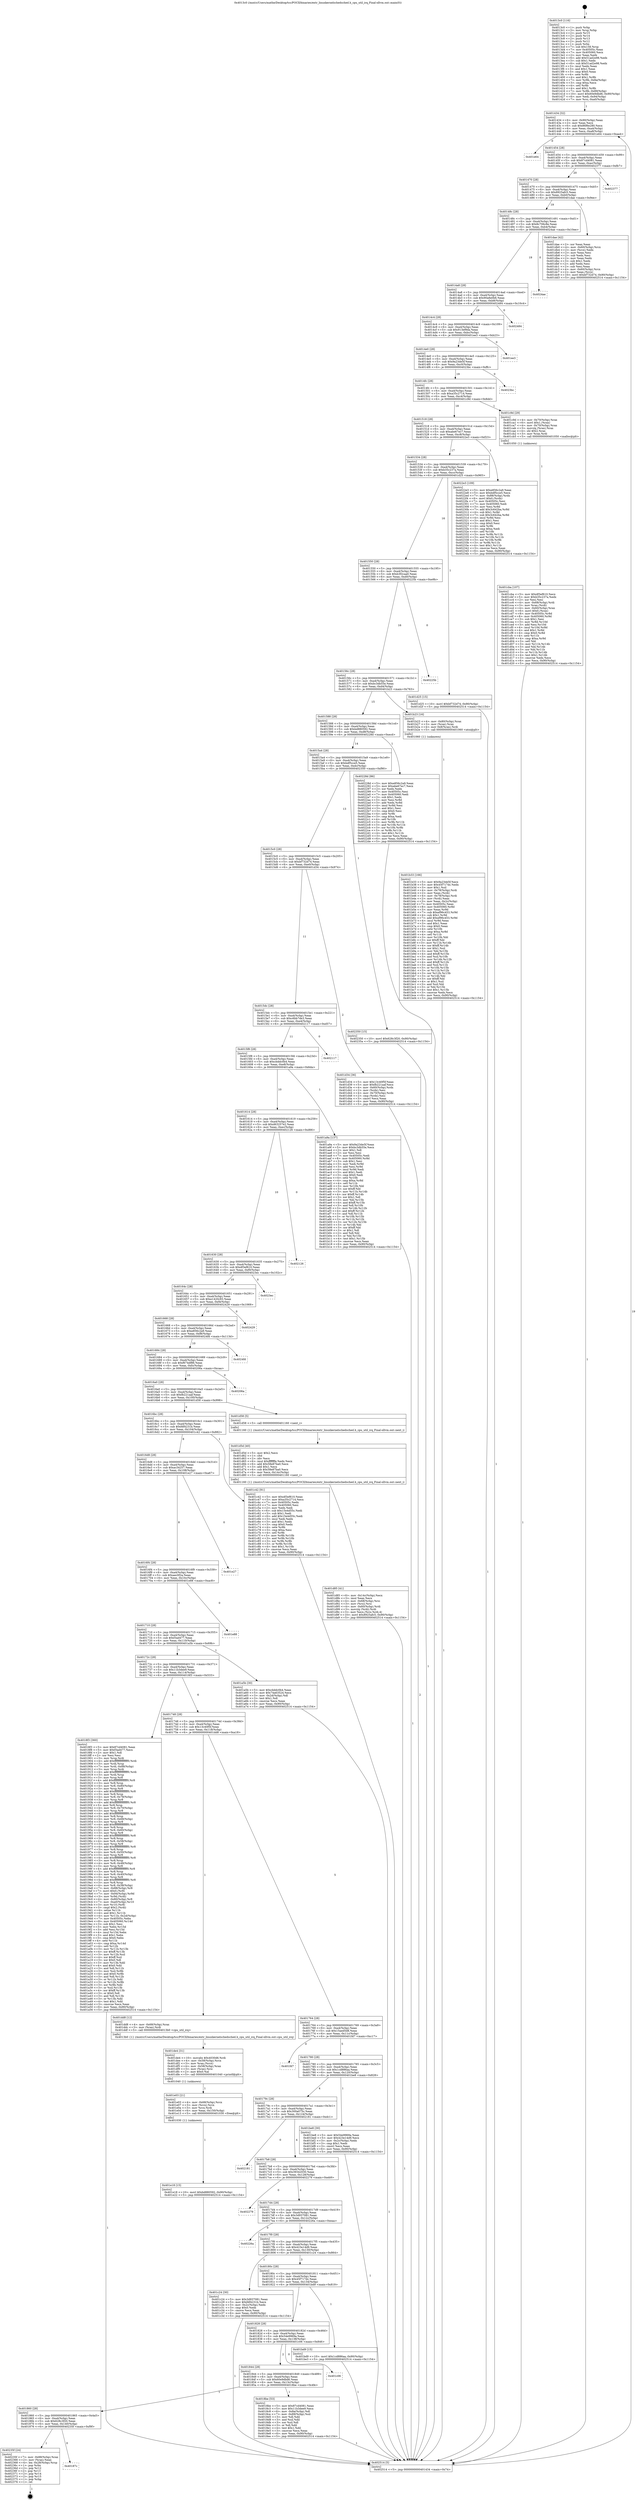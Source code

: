 digraph "0x4013c0" {
  label = "0x4013c0 (/mnt/c/Users/mathe/Desktop/tcc/POCII/binaries/extr_linuxkernelschedsched.h_cpu_util_irq_Final-ollvm.out::main(0))"
  labelloc = "t"
  node[shape=record]

  Entry [label="",width=0.3,height=0.3,shape=circle,fillcolor=black,style=filled]
  "0x401434" [label="{
     0x401434 [32]\l
     | [instrs]\l
     &nbsp;&nbsp;0x401434 \<+6\>: mov -0x90(%rbp),%eax\l
     &nbsp;&nbsp;0x40143a \<+2\>: mov %eax,%ecx\l
     &nbsp;&nbsp;0x40143c \<+6\>: sub $0x86f6e280,%ecx\l
     &nbsp;&nbsp;0x401442 \<+6\>: mov %eax,-0xa4(%rbp)\l
     &nbsp;&nbsp;0x401448 \<+6\>: mov %ecx,-0xa8(%rbp)\l
     &nbsp;&nbsp;0x40144e \<+6\>: je 0000000000401e64 \<main+0xaa4\>\l
  }"]
  "0x401e64" [label="{
     0x401e64\l
  }", style=dashed]
  "0x401454" [label="{
     0x401454 [28]\l
     | [instrs]\l
     &nbsp;&nbsp;0x401454 \<+5\>: jmp 0000000000401459 \<main+0x99\>\l
     &nbsp;&nbsp;0x401459 \<+6\>: mov -0xa4(%rbp),%eax\l
     &nbsp;&nbsp;0x40145f \<+5\>: sub $0x87cd4081,%eax\l
     &nbsp;&nbsp;0x401464 \<+6\>: mov %eax,-0xac(%rbp)\l
     &nbsp;&nbsp;0x40146a \<+6\>: je 0000000000402377 \<main+0xfb7\>\l
  }"]
  Exit [label="",width=0.3,height=0.3,shape=circle,fillcolor=black,style=filled,peripheries=2]
  "0x402377" [label="{
     0x402377\l
  }", style=dashed]
  "0x401470" [label="{
     0x401470 [28]\l
     | [instrs]\l
     &nbsp;&nbsp;0x401470 \<+5\>: jmp 0000000000401475 \<main+0xb5\>\l
     &nbsp;&nbsp;0x401475 \<+6\>: mov -0xa4(%rbp),%eax\l
     &nbsp;&nbsp;0x40147b \<+5\>: sub $0x8925afc5,%eax\l
     &nbsp;&nbsp;0x401480 \<+6\>: mov %eax,-0xb0(%rbp)\l
     &nbsp;&nbsp;0x401486 \<+6\>: je 0000000000401dae \<main+0x9ee\>\l
  }"]
  "0x40187c" [label="{
     0x40187c\l
  }", style=dashed]
  "0x401dae" [label="{
     0x401dae [42]\l
     | [instrs]\l
     &nbsp;&nbsp;0x401dae \<+2\>: xor %eax,%eax\l
     &nbsp;&nbsp;0x401db0 \<+4\>: mov -0x60(%rbp),%rcx\l
     &nbsp;&nbsp;0x401db4 \<+2\>: mov (%rcx),%edx\l
     &nbsp;&nbsp;0x401db6 \<+2\>: mov %eax,%esi\l
     &nbsp;&nbsp;0x401db8 \<+2\>: sub %edx,%esi\l
     &nbsp;&nbsp;0x401dba \<+2\>: mov %eax,%edx\l
     &nbsp;&nbsp;0x401dbc \<+3\>: sub $0x1,%edx\l
     &nbsp;&nbsp;0x401dbf \<+2\>: add %edx,%esi\l
     &nbsp;&nbsp;0x401dc1 \<+2\>: sub %esi,%eax\l
     &nbsp;&nbsp;0x401dc3 \<+4\>: mov -0x60(%rbp),%rcx\l
     &nbsp;&nbsp;0x401dc7 \<+2\>: mov %eax,(%rcx)\l
     &nbsp;&nbsp;0x401dc9 \<+10\>: movl $0xbf732d74,-0x90(%rbp)\l
     &nbsp;&nbsp;0x401dd3 \<+5\>: jmp 0000000000402514 \<main+0x1154\>\l
  }"]
  "0x40148c" [label="{
     0x40148c [28]\l
     | [instrs]\l
     &nbsp;&nbsp;0x40148c \<+5\>: jmp 0000000000401491 \<main+0xd1\>\l
     &nbsp;&nbsp;0x401491 \<+6\>: mov -0xa4(%rbp),%eax\l
     &nbsp;&nbsp;0x401497 \<+5\>: sub $0x8c706c8e,%eax\l
     &nbsp;&nbsp;0x40149c \<+6\>: mov %eax,-0xb4(%rbp)\l
     &nbsp;&nbsp;0x4014a2 \<+6\>: je 00000000004024ae \<main+0x10ee\>\l
  }"]
  "0x40235f" [label="{
     0x40235f [24]\l
     | [instrs]\l
     &nbsp;&nbsp;0x40235f \<+7\>: mov -0x88(%rbp),%rax\l
     &nbsp;&nbsp;0x402366 \<+2\>: mov (%rax),%eax\l
     &nbsp;&nbsp;0x402368 \<+4\>: lea -0x28(%rbp),%rsp\l
     &nbsp;&nbsp;0x40236c \<+1\>: pop %rbx\l
     &nbsp;&nbsp;0x40236d \<+2\>: pop %r12\l
     &nbsp;&nbsp;0x40236f \<+2\>: pop %r13\l
     &nbsp;&nbsp;0x402371 \<+2\>: pop %r14\l
     &nbsp;&nbsp;0x402373 \<+2\>: pop %r15\l
     &nbsp;&nbsp;0x402375 \<+1\>: pop %rbp\l
     &nbsp;&nbsp;0x402376 \<+1\>: ret\l
  }"]
  "0x4024ae" [label="{
     0x4024ae\l
  }", style=dashed]
  "0x4014a8" [label="{
     0x4014a8 [28]\l
     | [instrs]\l
     &nbsp;&nbsp;0x4014a8 \<+5\>: jmp 00000000004014ad \<main+0xed\>\l
     &nbsp;&nbsp;0x4014ad \<+6\>: mov -0xa4(%rbp),%eax\l
     &nbsp;&nbsp;0x4014b3 \<+5\>: sub $0x90a8e0b6,%eax\l
     &nbsp;&nbsp;0x4014b8 \<+6\>: mov %eax,-0xb8(%rbp)\l
     &nbsp;&nbsp;0x4014be \<+6\>: je 0000000000402484 \<main+0x10c4\>\l
  }"]
  "0x401e18" [label="{
     0x401e18 [15]\l
     | [instrs]\l
     &nbsp;&nbsp;0x401e18 \<+10\>: movl $0xbd880592,-0x90(%rbp)\l
     &nbsp;&nbsp;0x401e22 \<+5\>: jmp 0000000000402514 \<main+0x1154\>\l
  }"]
  "0x402484" [label="{
     0x402484\l
  }", style=dashed]
  "0x4014c4" [label="{
     0x4014c4 [28]\l
     | [instrs]\l
     &nbsp;&nbsp;0x4014c4 \<+5\>: jmp 00000000004014c9 \<main+0x109\>\l
     &nbsp;&nbsp;0x4014c9 \<+6\>: mov -0xa4(%rbp),%eax\l
     &nbsp;&nbsp;0x4014cf \<+5\>: sub $0x913ef9da,%eax\l
     &nbsp;&nbsp;0x4014d4 \<+6\>: mov %eax,-0xbc(%rbp)\l
     &nbsp;&nbsp;0x4014da \<+6\>: je 0000000000401ee3 \<main+0xb23\>\l
  }"]
  "0x401e03" [label="{
     0x401e03 [21]\l
     | [instrs]\l
     &nbsp;&nbsp;0x401e03 \<+4\>: mov -0x68(%rbp),%rcx\l
     &nbsp;&nbsp;0x401e07 \<+3\>: mov (%rcx),%rcx\l
     &nbsp;&nbsp;0x401e0a \<+3\>: mov %rcx,%rdi\l
     &nbsp;&nbsp;0x401e0d \<+6\>: mov %eax,-0x150(%rbp)\l
     &nbsp;&nbsp;0x401e13 \<+5\>: call 0000000000401030 \<free@plt\>\l
     | [calls]\l
     &nbsp;&nbsp;0x401030 \{1\} (unknown)\l
  }"]
  "0x401ee3" [label="{
     0x401ee3\l
  }", style=dashed]
  "0x4014e0" [label="{
     0x4014e0 [28]\l
     | [instrs]\l
     &nbsp;&nbsp;0x4014e0 \<+5\>: jmp 00000000004014e5 \<main+0x125\>\l
     &nbsp;&nbsp;0x4014e5 \<+6\>: mov -0xa4(%rbp),%eax\l
     &nbsp;&nbsp;0x4014eb \<+5\>: sub $0x9a23de5f,%eax\l
     &nbsp;&nbsp;0x4014f0 \<+6\>: mov %eax,-0xc0(%rbp)\l
     &nbsp;&nbsp;0x4014f6 \<+6\>: je 00000000004023bc \<main+0xffc\>\l
  }"]
  "0x401de4" [label="{
     0x401de4 [31]\l
     | [instrs]\l
     &nbsp;&nbsp;0x401de4 \<+10\>: movabs $0x4030d6,%rdi\l
     &nbsp;&nbsp;0x401dee \<+4\>: mov -0x58(%rbp),%rcx\l
     &nbsp;&nbsp;0x401df2 \<+3\>: mov %rax,(%rcx)\l
     &nbsp;&nbsp;0x401df5 \<+4\>: mov -0x58(%rbp),%rax\l
     &nbsp;&nbsp;0x401df9 \<+3\>: mov (%rax),%rsi\l
     &nbsp;&nbsp;0x401dfc \<+2\>: mov $0x0,%al\l
     &nbsp;&nbsp;0x401dfe \<+5\>: call 0000000000401040 \<printf@plt\>\l
     | [calls]\l
     &nbsp;&nbsp;0x401040 \{1\} (unknown)\l
  }"]
  "0x4023bc" [label="{
     0x4023bc\l
  }", style=dashed]
  "0x4014fc" [label="{
     0x4014fc [28]\l
     | [instrs]\l
     &nbsp;&nbsp;0x4014fc \<+5\>: jmp 0000000000401501 \<main+0x141\>\l
     &nbsp;&nbsp;0x401501 \<+6\>: mov -0xa4(%rbp),%eax\l
     &nbsp;&nbsp;0x401507 \<+5\>: sub $0xa35c2714,%eax\l
     &nbsp;&nbsp;0x40150c \<+6\>: mov %eax,-0xc4(%rbp)\l
     &nbsp;&nbsp;0x401512 \<+6\>: je 0000000000401c9d \<main+0x8dd\>\l
  }"]
  "0x401d85" [label="{
     0x401d85 [41]\l
     | [instrs]\l
     &nbsp;&nbsp;0x401d85 \<+6\>: mov -0x14c(%rbp),%ecx\l
     &nbsp;&nbsp;0x401d8b \<+3\>: imul %eax,%ecx\l
     &nbsp;&nbsp;0x401d8e \<+4\>: mov -0x68(%rbp),%rsi\l
     &nbsp;&nbsp;0x401d92 \<+3\>: mov (%rsi),%rsi\l
     &nbsp;&nbsp;0x401d95 \<+4\>: mov -0x60(%rbp),%rdi\l
     &nbsp;&nbsp;0x401d99 \<+3\>: movslq (%rdi),%rdi\l
     &nbsp;&nbsp;0x401d9c \<+3\>: mov %ecx,(%rsi,%rdi,4)\l
     &nbsp;&nbsp;0x401d9f \<+10\>: movl $0x8925afc5,-0x90(%rbp)\l
     &nbsp;&nbsp;0x401da9 \<+5\>: jmp 0000000000402514 \<main+0x1154\>\l
  }"]
  "0x401c9d" [label="{
     0x401c9d [29]\l
     | [instrs]\l
     &nbsp;&nbsp;0x401c9d \<+4\>: mov -0x70(%rbp),%rax\l
     &nbsp;&nbsp;0x401ca1 \<+6\>: movl $0x1,(%rax)\l
     &nbsp;&nbsp;0x401ca7 \<+4\>: mov -0x70(%rbp),%rax\l
     &nbsp;&nbsp;0x401cab \<+3\>: movslq (%rax),%rax\l
     &nbsp;&nbsp;0x401cae \<+4\>: shl $0x2,%rax\l
     &nbsp;&nbsp;0x401cb2 \<+3\>: mov %rax,%rdi\l
     &nbsp;&nbsp;0x401cb5 \<+5\>: call 0000000000401050 \<malloc@plt\>\l
     | [calls]\l
     &nbsp;&nbsp;0x401050 \{1\} (unknown)\l
  }"]
  "0x401518" [label="{
     0x401518 [28]\l
     | [instrs]\l
     &nbsp;&nbsp;0x401518 \<+5\>: jmp 000000000040151d \<main+0x15d\>\l
     &nbsp;&nbsp;0x40151d \<+6\>: mov -0xa4(%rbp),%eax\l
     &nbsp;&nbsp;0x401523 \<+5\>: sub $0xabe67ec7,%eax\l
     &nbsp;&nbsp;0x401528 \<+6\>: mov %eax,-0xc8(%rbp)\l
     &nbsp;&nbsp;0x40152e \<+6\>: je 00000000004022e3 \<main+0xf23\>\l
  }"]
  "0x401d5d" [label="{
     0x401d5d [40]\l
     | [instrs]\l
     &nbsp;&nbsp;0x401d5d \<+5\>: mov $0x2,%ecx\l
     &nbsp;&nbsp;0x401d62 \<+1\>: cltd\l
     &nbsp;&nbsp;0x401d63 \<+2\>: idiv %ecx\l
     &nbsp;&nbsp;0x401d65 \<+6\>: imul $0xfffffffe,%edx,%ecx\l
     &nbsp;&nbsp;0x401d6b \<+6\>: add $0x58e87ba0,%ecx\l
     &nbsp;&nbsp;0x401d71 \<+3\>: add $0x1,%ecx\l
     &nbsp;&nbsp;0x401d74 \<+6\>: sub $0x58e87ba0,%ecx\l
     &nbsp;&nbsp;0x401d7a \<+6\>: mov %ecx,-0x14c(%rbp)\l
     &nbsp;&nbsp;0x401d80 \<+5\>: call 0000000000401160 \<next_i\>\l
     | [calls]\l
     &nbsp;&nbsp;0x401160 \{1\} (/mnt/c/Users/mathe/Desktop/tcc/POCII/binaries/extr_linuxkernelschedsched.h_cpu_util_irq_Final-ollvm.out::next_i)\l
  }"]
  "0x4022e3" [label="{
     0x4022e3 [109]\l
     | [instrs]\l
     &nbsp;&nbsp;0x4022e3 \<+5\>: mov $0xe856c2a9,%eax\l
     &nbsp;&nbsp;0x4022e8 \<+5\>: mov $0xbdf5cce5,%ecx\l
     &nbsp;&nbsp;0x4022ed \<+7\>: mov -0x88(%rbp),%rdx\l
     &nbsp;&nbsp;0x4022f4 \<+6\>: movl $0x0,(%rdx)\l
     &nbsp;&nbsp;0x4022fa \<+7\>: mov 0x40505c,%esi\l
     &nbsp;&nbsp;0x402301 \<+7\>: mov 0x405060,%edi\l
     &nbsp;&nbsp;0x402308 \<+3\>: mov %esi,%r8d\l
     &nbsp;&nbsp;0x40230b \<+7\>: add $0x3c642ba,%r8d\l
     &nbsp;&nbsp;0x402312 \<+4\>: sub $0x1,%r8d\l
     &nbsp;&nbsp;0x402316 \<+7\>: sub $0x3c642ba,%r8d\l
     &nbsp;&nbsp;0x40231d \<+4\>: imul %r8d,%esi\l
     &nbsp;&nbsp;0x402321 \<+3\>: and $0x1,%esi\l
     &nbsp;&nbsp;0x402324 \<+3\>: cmp $0x0,%esi\l
     &nbsp;&nbsp;0x402327 \<+4\>: sete %r9b\l
     &nbsp;&nbsp;0x40232b \<+3\>: cmp $0xa,%edi\l
     &nbsp;&nbsp;0x40232e \<+4\>: setl %r10b\l
     &nbsp;&nbsp;0x402332 \<+3\>: mov %r9b,%r11b\l
     &nbsp;&nbsp;0x402335 \<+3\>: and %r10b,%r11b\l
     &nbsp;&nbsp;0x402338 \<+3\>: xor %r10b,%r9b\l
     &nbsp;&nbsp;0x40233b \<+3\>: or %r9b,%r11b\l
     &nbsp;&nbsp;0x40233e \<+4\>: test $0x1,%r11b\l
     &nbsp;&nbsp;0x402342 \<+3\>: cmovne %ecx,%eax\l
     &nbsp;&nbsp;0x402345 \<+6\>: mov %eax,-0x90(%rbp)\l
     &nbsp;&nbsp;0x40234b \<+5\>: jmp 0000000000402514 \<main+0x1154\>\l
  }"]
  "0x401534" [label="{
     0x401534 [28]\l
     | [instrs]\l
     &nbsp;&nbsp;0x401534 \<+5\>: jmp 0000000000401539 \<main+0x179\>\l
     &nbsp;&nbsp;0x401539 \<+6\>: mov -0xa4(%rbp),%eax\l
     &nbsp;&nbsp;0x40153f \<+5\>: sub $0xb35c237a,%eax\l
     &nbsp;&nbsp;0x401544 \<+6\>: mov %eax,-0xcc(%rbp)\l
     &nbsp;&nbsp;0x40154a \<+6\>: je 0000000000401d25 \<main+0x965\>\l
  }"]
  "0x401cba" [label="{
     0x401cba [107]\l
     | [instrs]\l
     &nbsp;&nbsp;0x401cba \<+5\>: mov $0xdf3ef610,%ecx\l
     &nbsp;&nbsp;0x401cbf \<+5\>: mov $0xb35c237a,%edx\l
     &nbsp;&nbsp;0x401cc4 \<+2\>: xor %esi,%esi\l
     &nbsp;&nbsp;0x401cc6 \<+4\>: mov -0x68(%rbp),%rdi\l
     &nbsp;&nbsp;0x401cca \<+3\>: mov %rax,(%rdi)\l
     &nbsp;&nbsp;0x401ccd \<+4\>: mov -0x60(%rbp),%rax\l
     &nbsp;&nbsp;0x401cd1 \<+6\>: movl $0x0,(%rax)\l
     &nbsp;&nbsp;0x401cd7 \<+8\>: mov 0x40505c,%r8d\l
     &nbsp;&nbsp;0x401cdf \<+8\>: mov 0x405060,%r9d\l
     &nbsp;&nbsp;0x401ce7 \<+3\>: sub $0x1,%esi\l
     &nbsp;&nbsp;0x401cea \<+3\>: mov %r8d,%r10d\l
     &nbsp;&nbsp;0x401ced \<+3\>: add %esi,%r10d\l
     &nbsp;&nbsp;0x401cf0 \<+4\>: imul %r10d,%r8d\l
     &nbsp;&nbsp;0x401cf4 \<+4\>: and $0x1,%r8d\l
     &nbsp;&nbsp;0x401cf8 \<+4\>: cmp $0x0,%r8d\l
     &nbsp;&nbsp;0x401cfc \<+4\>: sete %r11b\l
     &nbsp;&nbsp;0x401d00 \<+4\>: cmp $0xa,%r9d\l
     &nbsp;&nbsp;0x401d04 \<+3\>: setl %bl\l
     &nbsp;&nbsp;0x401d07 \<+3\>: mov %r11b,%r14b\l
     &nbsp;&nbsp;0x401d0a \<+3\>: and %bl,%r14b\l
     &nbsp;&nbsp;0x401d0d \<+3\>: xor %bl,%r11b\l
     &nbsp;&nbsp;0x401d10 \<+3\>: or %r11b,%r14b\l
     &nbsp;&nbsp;0x401d13 \<+4\>: test $0x1,%r14b\l
     &nbsp;&nbsp;0x401d17 \<+3\>: cmovne %edx,%ecx\l
     &nbsp;&nbsp;0x401d1a \<+6\>: mov %ecx,-0x90(%rbp)\l
     &nbsp;&nbsp;0x401d20 \<+5\>: jmp 0000000000402514 \<main+0x1154\>\l
  }"]
  "0x401d25" [label="{
     0x401d25 [15]\l
     | [instrs]\l
     &nbsp;&nbsp;0x401d25 \<+10\>: movl $0xbf732d74,-0x90(%rbp)\l
     &nbsp;&nbsp;0x401d2f \<+5\>: jmp 0000000000402514 \<main+0x1154\>\l
  }"]
  "0x401550" [label="{
     0x401550 [28]\l
     | [instrs]\l
     &nbsp;&nbsp;0x401550 \<+5\>: jmp 0000000000401555 \<main+0x195\>\l
     &nbsp;&nbsp;0x401555 \<+6\>: mov -0xa4(%rbp),%eax\l
     &nbsp;&nbsp;0x40155b \<+5\>: sub $0xb3f2caa0,%eax\l
     &nbsp;&nbsp;0x401560 \<+6\>: mov %eax,-0xd0(%rbp)\l
     &nbsp;&nbsp;0x401566 \<+6\>: je 000000000040225b \<main+0xe9b\>\l
  }"]
  "0x401b33" [label="{
     0x401b33 [166]\l
     | [instrs]\l
     &nbsp;&nbsp;0x401b33 \<+5\>: mov $0x9a23de5f,%ecx\l
     &nbsp;&nbsp;0x401b38 \<+5\>: mov $0x45f717dc,%edx\l
     &nbsp;&nbsp;0x401b3d \<+3\>: mov $0x1,%sil\l
     &nbsp;&nbsp;0x401b40 \<+4\>: mov -0x78(%rbp),%rdi\l
     &nbsp;&nbsp;0x401b44 \<+2\>: mov %eax,(%rdi)\l
     &nbsp;&nbsp;0x401b46 \<+4\>: mov -0x78(%rbp),%rdi\l
     &nbsp;&nbsp;0x401b4a \<+2\>: mov (%rdi),%eax\l
     &nbsp;&nbsp;0x401b4c \<+3\>: mov %eax,-0x2c(%rbp)\l
     &nbsp;&nbsp;0x401b4f \<+7\>: mov 0x40505c,%eax\l
     &nbsp;&nbsp;0x401b56 \<+8\>: mov 0x405060,%r8d\l
     &nbsp;&nbsp;0x401b5e \<+3\>: mov %eax,%r9d\l
     &nbsp;&nbsp;0x401b61 \<+7\>: sub $0xef96c453,%r9d\l
     &nbsp;&nbsp;0x401b68 \<+4\>: sub $0x1,%r9d\l
     &nbsp;&nbsp;0x401b6c \<+7\>: add $0xef96c453,%r9d\l
     &nbsp;&nbsp;0x401b73 \<+4\>: imul %r9d,%eax\l
     &nbsp;&nbsp;0x401b77 \<+3\>: and $0x1,%eax\l
     &nbsp;&nbsp;0x401b7a \<+3\>: cmp $0x0,%eax\l
     &nbsp;&nbsp;0x401b7d \<+4\>: sete %r10b\l
     &nbsp;&nbsp;0x401b81 \<+4\>: cmp $0xa,%r8d\l
     &nbsp;&nbsp;0x401b85 \<+4\>: setl %r11b\l
     &nbsp;&nbsp;0x401b89 \<+3\>: mov %r10b,%bl\l
     &nbsp;&nbsp;0x401b8c \<+3\>: xor $0xff,%bl\l
     &nbsp;&nbsp;0x401b8f \<+3\>: mov %r11b,%r14b\l
     &nbsp;&nbsp;0x401b92 \<+4\>: xor $0xff,%r14b\l
     &nbsp;&nbsp;0x401b96 \<+4\>: xor $0x1,%sil\l
     &nbsp;&nbsp;0x401b9a \<+3\>: mov %bl,%r15b\l
     &nbsp;&nbsp;0x401b9d \<+4\>: and $0xff,%r15b\l
     &nbsp;&nbsp;0x401ba1 \<+3\>: and %sil,%r10b\l
     &nbsp;&nbsp;0x401ba4 \<+3\>: mov %r14b,%r12b\l
     &nbsp;&nbsp;0x401ba7 \<+4\>: and $0xff,%r12b\l
     &nbsp;&nbsp;0x401bab \<+3\>: and %sil,%r11b\l
     &nbsp;&nbsp;0x401bae \<+3\>: or %r10b,%r15b\l
     &nbsp;&nbsp;0x401bb1 \<+3\>: or %r11b,%r12b\l
     &nbsp;&nbsp;0x401bb4 \<+3\>: xor %r12b,%r15b\l
     &nbsp;&nbsp;0x401bb7 \<+3\>: or %r14b,%bl\l
     &nbsp;&nbsp;0x401bba \<+3\>: xor $0xff,%bl\l
     &nbsp;&nbsp;0x401bbd \<+4\>: or $0x1,%sil\l
     &nbsp;&nbsp;0x401bc1 \<+3\>: and %sil,%bl\l
     &nbsp;&nbsp;0x401bc4 \<+3\>: or %bl,%r15b\l
     &nbsp;&nbsp;0x401bc7 \<+4\>: test $0x1,%r15b\l
     &nbsp;&nbsp;0x401bcb \<+3\>: cmovne %edx,%ecx\l
     &nbsp;&nbsp;0x401bce \<+6\>: mov %ecx,-0x90(%rbp)\l
     &nbsp;&nbsp;0x401bd4 \<+5\>: jmp 0000000000402514 \<main+0x1154\>\l
  }"]
  "0x40225b" [label="{
     0x40225b\l
  }", style=dashed]
  "0x40156c" [label="{
     0x40156c [28]\l
     | [instrs]\l
     &nbsp;&nbsp;0x40156c \<+5\>: jmp 0000000000401571 \<main+0x1b1\>\l
     &nbsp;&nbsp;0x401571 \<+6\>: mov -0xa4(%rbp),%eax\l
     &nbsp;&nbsp;0x401577 \<+5\>: sub $0xbc3db55e,%eax\l
     &nbsp;&nbsp;0x40157c \<+6\>: mov %eax,-0xd4(%rbp)\l
     &nbsp;&nbsp;0x401582 \<+6\>: je 0000000000401b23 \<main+0x763\>\l
  }"]
  "0x4013c0" [label="{
     0x4013c0 [116]\l
     | [instrs]\l
     &nbsp;&nbsp;0x4013c0 \<+1\>: push %rbp\l
     &nbsp;&nbsp;0x4013c1 \<+3\>: mov %rsp,%rbp\l
     &nbsp;&nbsp;0x4013c4 \<+2\>: push %r15\l
     &nbsp;&nbsp;0x4013c6 \<+2\>: push %r14\l
     &nbsp;&nbsp;0x4013c8 \<+2\>: push %r13\l
     &nbsp;&nbsp;0x4013ca \<+2\>: push %r12\l
     &nbsp;&nbsp;0x4013cc \<+1\>: push %rbx\l
     &nbsp;&nbsp;0x4013cd \<+7\>: sub $0x158,%rsp\l
     &nbsp;&nbsp;0x4013d4 \<+7\>: mov 0x40505c,%eax\l
     &nbsp;&nbsp;0x4013db \<+7\>: mov 0x405060,%ecx\l
     &nbsp;&nbsp;0x4013e2 \<+2\>: mov %eax,%edx\l
     &nbsp;&nbsp;0x4013e4 \<+6\>: add $0x51ad2e98,%edx\l
     &nbsp;&nbsp;0x4013ea \<+3\>: sub $0x1,%edx\l
     &nbsp;&nbsp;0x4013ed \<+6\>: sub $0x51ad2e98,%edx\l
     &nbsp;&nbsp;0x4013f3 \<+3\>: imul %edx,%eax\l
     &nbsp;&nbsp;0x4013f6 \<+3\>: and $0x1,%eax\l
     &nbsp;&nbsp;0x4013f9 \<+3\>: cmp $0x0,%eax\l
     &nbsp;&nbsp;0x4013fc \<+4\>: sete %r8b\l
     &nbsp;&nbsp;0x401400 \<+4\>: and $0x1,%r8b\l
     &nbsp;&nbsp;0x401404 \<+7\>: mov %r8b,-0x8a(%rbp)\l
     &nbsp;&nbsp;0x40140b \<+3\>: cmp $0xa,%ecx\l
     &nbsp;&nbsp;0x40140e \<+4\>: setl %r8b\l
     &nbsp;&nbsp;0x401412 \<+4\>: and $0x1,%r8b\l
     &nbsp;&nbsp;0x401416 \<+7\>: mov %r8b,-0x89(%rbp)\l
     &nbsp;&nbsp;0x40141d \<+10\>: movl $0x60e9dbd6,-0x90(%rbp)\l
     &nbsp;&nbsp;0x401427 \<+6\>: mov %edi,-0x94(%rbp)\l
     &nbsp;&nbsp;0x40142d \<+7\>: mov %rsi,-0xa0(%rbp)\l
  }"]
  "0x401b23" [label="{
     0x401b23 [16]\l
     | [instrs]\l
     &nbsp;&nbsp;0x401b23 \<+4\>: mov -0x80(%rbp),%rax\l
     &nbsp;&nbsp;0x401b27 \<+3\>: mov (%rax),%rax\l
     &nbsp;&nbsp;0x401b2a \<+4\>: mov 0x8(%rax),%rdi\l
     &nbsp;&nbsp;0x401b2e \<+5\>: call 0000000000401060 \<atoi@plt\>\l
     | [calls]\l
     &nbsp;&nbsp;0x401060 \{1\} (unknown)\l
  }"]
  "0x401588" [label="{
     0x401588 [28]\l
     | [instrs]\l
     &nbsp;&nbsp;0x401588 \<+5\>: jmp 000000000040158d \<main+0x1cd\>\l
     &nbsp;&nbsp;0x40158d \<+6\>: mov -0xa4(%rbp),%eax\l
     &nbsp;&nbsp;0x401593 \<+5\>: sub $0xbd880592,%eax\l
     &nbsp;&nbsp;0x401598 \<+6\>: mov %eax,-0xd8(%rbp)\l
     &nbsp;&nbsp;0x40159e \<+6\>: je 000000000040228d \<main+0xecd\>\l
  }"]
  "0x402514" [label="{
     0x402514 [5]\l
     | [instrs]\l
     &nbsp;&nbsp;0x402514 \<+5\>: jmp 0000000000401434 \<main+0x74\>\l
  }"]
  "0x40228d" [label="{
     0x40228d [86]\l
     | [instrs]\l
     &nbsp;&nbsp;0x40228d \<+5\>: mov $0xe856c2a9,%eax\l
     &nbsp;&nbsp;0x402292 \<+5\>: mov $0xabe67ec7,%ecx\l
     &nbsp;&nbsp;0x402297 \<+2\>: xor %edx,%edx\l
     &nbsp;&nbsp;0x402299 \<+7\>: mov 0x40505c,%esi\l
     &nbsp;&nbsp;0x4022a0 \<+7\>: mov 0x405060,%edi\l
     &nbsp;&nbsp;0x4022a7 \<+3\>: sub $0x1,%edx\l
     &nbsp;&nbsp;0x4022aa \<+3\>: mov %esi,%r8d\l
     &nbsp;&nbsp;0x4022ad \<+3\>: add %edx,%r8d\l
     &nbsp;&nbsp;0x4022b0 \<+4\>: imul %r8d,%esi\l
     &nbsp;&nbsp;0x4022b4 \<+3\>: and $0x1,%esi\l
     &nbsp;&nbsp;0x4022b7 \<+3\>: cmp $0x0,%esi\l
     &nbsp;&nbsp;0x4022ba \<+4\>: sete %r9b\l
     &nbsp;&nbsp;0x4022be \<+3\>: cmp $0xa,%edi\l
     &nbsp;&nbsp;0x4022c1 \<+4\>: setl %r10b\l
     &nbsp;&nbsp;0x4022c5 \<+3\>: mov %r9b,%r11b\l
     &nbsp;&nbsp;0x4022c8 \<+3\>: and %r10b,%r11b\l
     &nbsp;&nbsp;0x4022cb \<+3\>: xor %r10b,%r9b\l
     &nbsp;&nbsp;0x4022ce \<+3\>: or %r9b,%r11b\l
     &nbsp;&nbsp;0x4022d1 \<+4\>: test $0x1,%r11b\l
     &nbsp;&nbsp;0x4022d5 \<+3\>: cmovne %ecx,%eax\l
     &nbsp;&nbsp;0x4022d8 \<+6\>: mov %eax,-0x90(%rbp)\l
     &nbsp;&nbsp;0x4022de \<+5\>: jmp 0000000000402514 \<main+0x1154\>\l
  }"]
  "0x4015a4" [label="{
     0x4015a4 [28]\l
     | [instrs]\l
     &nbsp;&nbsp;0x4015a4 \<+5\>: jmp 00000000004015a9 \<main+0x1e9\>\l
     &nbsp;&nbsp;0x4015a9 \<+6\>: mov -0xa4(%rbp),%eax\l
     &nbsp;&nbsp;0x4015af \<+5\>: sub $0xbdf5cce5,%eax\l
     &nbsp;&nbsp;0x4015b4 \<+6\>: mov %eax,-0xdc(%rbp)\l
     &nbsp;&nbsp;0x4015ba \<+6\>: je 0000000000402350 \<main+0xf90\>\l
  }"]
  "0x401860" [label="{
     0x401860 [28]\l
     | [instrs]\l
     &nbsp;&nbsp;0x401860 \<+5\>: jmp 0000000000401865 \<main+0x4a5\>\l
     &nbsp;&nbsp;0x401865 \<+6\>: mov -0xa4(%rbp),%eax\l
     &nbsp;&nbsp;0x40186b \<+5\>: sub $0x628c3f20,%eax\l
     &nbsp;&nbsp;0x401870 \<+6\>: mov %eax,-0x140(%rbp)\l
     &nbsp;&nbsp;0x401876 \<+6\>: je 000000000040235f \<main+0xf9f\>\l
  }"]
  "0x402350" [label="{
     0x402350 [15]\l
     | [instrs]\l
     &nbsp;&nbsp;0x402350 \<+10\>: movl $0x628c3f20,-0x90(%rbp)\l
     &nbsp;&nbsp;0x40235a \<+5\>: jmp 0000000000402514 \<main+0x1154\>\l
  }"]
  "0x4015c0" [label="{
     0x4015c0 [28]\l
     | [instrs]\l
     &nbsp;&nbsp;0x4015c0 \<+5\>: jmp 00000000004015c5 \<main+0x205\>\l
     &nbsp;&nbsp;0x4015c5 \<+6\>: mov -0xa4(%rbp),%eax\l
     &nbsp;&nbsp;0x4015cb \<+5\>: sub $0xbf732d74,%eax\l
     &nbsp;&nbsp;0x4015d0 \<+6\>: mov %eax,-0xe0(%rbp)\l
     &nbsp;&nbsp;0x4015d6 \<+6\>: je 0000000000401d34 \<main+0x974\>\l
  }"]
  "0x4018be" [label="{
     0x4018be [53]\l
     | [instrs]\l
     &nbsp;&nbsp;0x4018be \<+5\>: mov $0x87cd4081,%eax\l
     &nbsp;&nbsp;0x4018c3 \<+5\>: mov $0x11b3dee9,%ecx\l
     &nbsp;&nbsp;0x4018c8 \<+6\>: mov -0x8a(%rbp),%dl\l
     &nbsp;&nbsp;0x4018ce \<+7\>: mov -0x89(%rbp),%sil\l
     &nbsp;&nbsp;0x4018d5 \<+3\>: mov %dl,%dil\l
     &nbsp;&nbsp;0x4018d8 \<+3\>: and %sil,%dil\l
     &nbsp;&nbsp;0x4018db \<+3\>: xor %sil,%dl\l
     &nbsp;&nbsp;0x4018de \<+3\>: or %dl,%dil\l
     &nbsp;&nbsp;0x4018e1 \<+4\>: test $0x1,%dil\l
     &nbsp;&nbsp;0x4018e5 \<+3\>: cmovne %ecx,%eax\l
     &nbsp;&nbsp;0x4018e8 \<+6\>: mov %eax,-0x90(%rbp)\l
     &nbsp;&nbsp;0x4018ee \<+5\>: jmp 0000000000402514 \<main+0x1154\>\l
  }"]
  "0x401d34" [label="{
     0x401d34 [36]\l
     | [instrs]\l
     &nbsp;&nbsp;0x401d34 \<+5\>: mov $0x13c40f5f,%eax\l
     &nbsp;&nbsp;0x401d39 \<+5\>: mov $0xfb221aaf,%ecx\l
     &nbsp;&nbsp;0x401d3e \<+4\>: mov -0x60(%rbp),%rdx\l
     &nbsp;&nbsp;0x401d42 \<+2\>: mov (%rdx),%esi\l
     &nbsp;&nbsp;0x401d44 \<+4\>: mov -0x70(%rbp),%rdx\l
     &nbsp;&nbsp;0x401d48 \<+2\>: cmp (%rdx),%esi\l
     &nbsp;&nbsp;0x401d4a \<+3\>: cmovl %ecx,%eax\l
     &nbsp;&nbsp;0x401d4d \<+6\>: mov %eax,-0x90(%rbp)\l
     &nbsp;&nbsp;0x401d53 \<+5\>: jmp 0000000000402514 \<main+0x1154\>\l
  }"]
  "0x4015dc" [label="{
     0x4015dc [28]\l
     | [instrs]\l
     &nbsp;&nbsp;0x4015dc \<+5\>: jmp 00000000004015e1 \<main+0x221\>\l
     &nbsp;&nbsp;0x4015e1 \<+6\>: mov -0xa4(%rbp),%eax\l
     &nbsp;&nbsp;0x4015e7 \<+5\>: sub $0xc6bb7de3,%eax\l
     &nbsp;&nbsp;0x4015ec \<+6\>: mov %eax,-0xe4(%rbp)\l
     &nbsp;&nbsp;0x4015f2 \<+6\>: je 0000000000402117 \<main+0xd57\>\l
  }"]
  "0x401844" [label="{
     0x401844 [28]\l
     | [instrs]\l
     &nbsp;&nbsp;0x401844 \<+5\>: jmp 0000000000401849 \<main+0x489\>\l
     &nbsp;&nbsp;0x401849 \<+6\>: mov -0xa4(%rbp),%eax\l
     &nbsp;&nbsp;0x40184f \<+5\>: sub $0x60e9dbd6,%eax\l
     &nbsp;&nbsp;0x401854 \<+6\>: mov %eax,-0x13c(%rbp)\l
     &nbsp;&nbsp;0x40185a \<+6\>: je 00000000004018be \<main+0x4fe\>\l
  }"]
  "0x402117" [label="{
     0x402117\l
  }", style=dashed]
  "0x4015f8" [label="{
     0x4015f8 [28]\l
     | [instrs]\l
     &nbsp;&nbsp;0x4015f8 \<+5\>: jmp 00000000004015fd \<main+0x23d\>\l
     &nbsp;&nbsp;0x4015fd \<+6\>: mov -0xa4(%rbp),%eax\l
     &nbsp;&nbsp;0x401603 \<+5\>: sub $0xcbddc0b4,%eax\l
     &nbsp;&nbsp;0x401608 \<+6\>: mov %eax,-0xe8(%rbp)\l
     &nbsp;&nbsp;0x40160e \<+6\>: je 0000000000401a9a \<main+0x6da\>\l
  }"]
  "0x401c06" [label="{
     0x401c06\l
  }", style=dashed]
  "0x401a9a" [label="{
     0x401a9a [137]\l
     | [instrs]\l
     &nbsp;&nbsp;0x401a9a \<+5\>: mov $0x9a23de5f,%eax\l
     &nbsp;&nbsp;0x401a9f \<+5\>: mov $0xbc3db55e,%ecx\l
     &nbsp;&nbsp;0x401aa4 \<+2\>: mov $0x1,%dl\l
     &nbsp;&nbsp;0x401aa6 \<+2\>: xor %esi,%esi\l
     &nbsp;&nbsp;0x401aa8 \<+7\>: mov 0x40505c,%edi\l
     &nbsp;&nbsp;0x401aaf \<+8\>: mov 0x405060,%r8d\l
     &nbsp;&nbsp;0x401ab7 \<+3\>: sub $0x1,%esi\l
     &nbsp;&nbsp;0x401aba \<+3\>: mov %edi,%r9d\l
     &nbsp;&nbsp;0x401abd \<+3\>: add %esi,%r9d\l
     &nbsp;&nbsp;0x401ac0 \<+4\>: imul %r9d,%edi\l
     &nbsp;&nbsp;0x401ac4 \<+3\>: and $0x1,%edi\l
     &nbsp;&nbsp;0x401ac7 \<+3\>: cmp $0x0,%edi\l
     &nbsp;&nbsp;0x401aca \<+4\>: sete %r10b\l
     &nbsp;&nbsp;0x401ace \<+4\>: cmp $0xa,%r8d\l
     &nbsp;&nbsp;0x401ad2 \<+4\>: setl %r11b\l
     &nbsp;&nbsp;0x401ad6 \<+3\>: mov %r10b,%bl\l
     &nbsp;&nbsp;0x401ad9 \<+3\>: xor $0xff,%bl\l
     &nbsp;&nbsp;0x401adc \<+3\>: mov %r11b,%r14b\l
     &nbsp;&nbsp;0x401adf \<+4\>: xor $0xff,%r14b\l
     &nbsp;&nbsp;0x401ae3 \<+3\>: xor $0x1,%dl\l
     &nbsp;&nbsp;0x401ae6 \<+3\>: mov %bl,%r15b\l
     &nbsp;&nbsp;0x401ae9 \<+4\>: and $0xff,%r15b\l
     &nbsp;&nbsp;0x401aed \<+3\>: and %dl,%r10b\l
     &nbsp;&nbsp;0x401af0 \<+3\>: mov %r14b,%r12b\l
     &nbsp;&nbsp;0x401af3 \<+4\>: and $0xff,%r12b\l
     &nbsp;&nbsp;0x401af7 \<+3\>: and %dl,%r11b\l
     &nbsp;&nbsp;0x401afa \<+3\>: or %r10b,%r15b\l
     &nbsp;&nbsp;0x401afd \<+3\>: or %r11b,%r12b\l
     &nbsp;&nbsp;0x401b00 \<+3\>: xor %r12b,%r15b\l
     &nbsp;&nbsp;0x401b03 \<+3\>: or %r14b,%bl\l
     &nbsp;&nbsp;0x401b06 \<+3\>: xor $0xff,%bl\l
     &nbsp;&nbsp;0x401b09 \<+3\>: or $0x1,%dl\l
     &nbsp;&nbsp;0x401b0c \<+2\>: and %dl,%bl\l
     &nbsp;&nbsp;0x401b0e \<+3\>: or %bl,%r15b\l
     &nbsp;&nbsp;0x401b11 \<+4\>: test $0x1,%r15b\l
     &nbsp;&nbsp;0x401b15 \<+3\>: cmovne %ecx,%eax\l
     &nbsp;&nbsp;0x401b18 \<+6\>: mov %eax,-0x90(%rbp)\l
     &nbsp;&nbsp;0x401b1e \<+5\>: jmp 0000000000402514 \<main+0x1154\>\l
  }"]
  "0x401614" [label="{
     0x401614 [28]\l
     | [instrs]\l
     &nbsp;&nbsp;0x401614 \<+5\>: jmp 0000000000401619 \<main+0x259\>\l
     &nbsp;&nbsp;0x401619 \<+6\>: mov -0xa4(%rbp),%eax\l
     &nbsp;&nbsp;0x40161f \<+5\>: sub $0xd63257e2,%eax\l
     &nbsp;&nbsp;0x401624 \<+6\>: mov %eax,-0xec(%rbp)\l
     &nbsp;&nbsp;0x40162a \<+6\>: je 0000000000402126 \<main+0xd66\>\l
  }"]
  "0x401828" [label="{
     0x401828 [28]\l
     | [instrs]\l
     &nbsp;&nbsp;0x401828 \<+5\>: jmp 000000000040182d \<main+0x46d\>\l
     &nbsp;&nbsp;0x40182d \<+6\>: mov -0xa4(%rbp),%eax\l
     &nbsp;&nbsp;0x401833 \<+5\>: sub $0x54e9969a,%eax\l
     &nbsp;&nbsp;0x401838 \<+6\>: mov %eax,-0x138(%rbp)\l
     &nbsp;&nbsp;0x40183e \<+6\>: je 0000000000401c06 \<main+0x846\>\l
  }"]
  "0x402126" [label="{
     0x402126\l
  }", style=dashed]
  "0x401630" [label="{
     0x401630 [28]\l
     | [instrs]\l
     &nbsp;&nbsp;0x401630 \<+5\>: jmp 0000000000401635 \<main+0x275\>\l
     &nbsp;&nbsp;0x401635 \<+6\>: mov -0xa4(%rbp),%eax\l
     &nbsp;&nbsp;0x40163b \<+5\>: sub $0xdf3ef610,%eax\l
     &nbsp;&nbsp;0x401640 \<+6\>: mov %eax,-0xf0(%rbp)\l
     &nbsp;&nbsp;0x401646 \<+6\>: je 00000000004023ec \<main+0x102c\>\l
  }"]
  "0x401bd9" [label="{
     0x401bd9 [15]\l
     | [instrs]\l
     &nbsp;&nbsp;0x401bd9 \<+10\>: movl $0x1cd886aa,-0x90(%rbp)\l
     &nbsp;&nbsp;0x401be3 \<+5\>: jmp 0000000000402514 \<main+0x1154\>\l
  }"]
  "0x4023ec" [label="{
     0x4023ec\l
  }", style=dashed]
  "0x40164c" [label="{
     0x40164c [28]\l
     | [instrs]\l
     &nbsp;&nbsp;0x40164c \<+5\>: jmp 0000000000401651 \<main+0x291\>\l
     &nbsp;&nbsp;0x401651 \<+6\>: mov -0xa4(%rbp),%eax\l
     &nbsp;&nbsp;0x401657 \<+5\>: sub $0xe1420c93,%eax\l
     &nbsp;&nbsp;0x40165c \<+6\>: mov %eax,-0xf4(%rbp)\l
     &nbsp;&nbsp;0x401662 \<+6\>: je 0000000000402429 \<main+0x1069\>\l
  }"]
  "0x40180c" [label="{
     0x40180c [28]\l
     | [instrs]\l
     &nbsp;&nbsp;0x40180c \<+5\>: jmp 0000000000401811 \<main+0x451\>\l
     &nbsp;&nbsp;0x401811 \<+6\>: mov -0xa4(%rbp),%eax\l
     &nbsp;&nbsp;0x401817 \<+5\>: sub $0x45f717dc,%eax\l
     &nbsp;&nbsp;0x40181c \<+6\>: mov %eax,-0x134(%rbp)\l
     &nbsp;&nbsp;0x401822 \<+6\>: je 0000000000401bd9 \<main+0x819\>\l
  }"]
  "0x402429" [label="{
     0x402429\l
  }", style=dashed]
  "0x401668" [label="{
     0x401668 [28]\l
     | [instrs]\l
     &nbsp;&nbsp;0x401668 \<+5\>: jmp 000000000040166d \<main+0x2ad\>\l
     &nbsp;&nbsp;0x40166d \<+6\>: mov -0xa4(%rbp),%eax\l
     &nbsp;&nbsp;0x401673 \<+5\>: sub $0xe856c2a9,%eax\l
     &nbsp;&nbsp;0x401678 \<+6\>: mov %eax,-0xf8(%rbp)\l
     &nbsp;&nbsp;0x40167e \<+6\>: je 00000000004024fd \<main+0x113d\>\l
  }"]
  "0x401c24" [label="{
     0x401c24 [30]\l
     | [instrs]\l
     &nbsp;&nbsp;0x401c24 \<+5\>: mov $0x3d937081,%eax\l
     &nbsp;&nbsp;0x401c29 \<+5\>: mov $0xfdf4231b,%ecx\l
     &nbsp;&nbsp;0x401c2e \<+3\>: mov -0x2c(%rbp),%edx\l
     &nbsp;&nbsp;0x401c31 \<+3\>: cmp $0x0,%edx\l
     &nbsp;&nbsp;0x401c34 \<+3\>: cmove %ecx,%eax\l
     &nbsp;&nbsp;0x401c37 \<+6\>: mov %eax,-0x90(%rbp)\l
     &nbsp;&nbsp;0x401c3d \<+5\>: jmp 0000000000402514 \<main+0x1154\>\l
  }"]
  "0x4024fd" [label="{
     0x4024fd\l
  }", style=dashed]
  "0x401684" [label="{
     0x401684 [28]\l
     | [instrs]\l
     &nbsp;&nbsp;0x401684 \<+5\>: jmp 0000000000401689 \<main+0x2c9\>\l
     &nbsp;&nbsp;0x401689 \<+6\>: mov -0xa4(%rbp),%eax\l
     &nbsp;&nbsp;0x40168f \<+5\>: sub $0xf674df86,%eax\l
     &nbsp;&nbsp;0x401694 \<+6\>: mov %eax,-0xfc(%rbp)\l
     &nbsp;&nbsp;0x40169a \<+6\>: je 000000000040206a \<main+0xcaa\>\l
  }"]
  "0x4017f0" [label="{
     0x4017f0 [28]\l
     | [instrs]\l
     &nbsp;&nbsp;0x4017f0 \<+5\>: jmp 00000000004017f5 \<main+0x435\>\l
     &nbsp;&nbsp;0x4017f5 \<+6\>: mov -0xa4(%rbp),%eax\l
     &nbsp;&nbsp;0x4017fb \<+5\>: sub $0x423e14d9,%eax\l
     &nbsp;&nbsp;0x401800 \<+6\>: mov %eax,-0x130(%rbp)\l
     &nbsp;&nbsp;0x401806 \<+6\>: je 0000000000401c24 \<main+0x864\>\l
  }"]
  "0x40206a" [label="{
     0x40206a\l
  }", style=dashed]
  "0x4016a0" [label="{
     0x4016a0 [28]\l
     | [instrs]\l
     &nbsp;&nbsp;0x4016a0 \<+5\>: jmp 00000000004016a5 \<main+0x2e5\>\l
     &nbsp;&nbsp;0x4016a5 \<+6\>: mov -0xa4(%rbp),%eax\l
     &nbsp;&nbsp;0x4016ab \<+5\>: sub $0xfb221aaf,%eax\l
     &nbsp;&nbsp;0x4016b0 \<+6\>: mov %eax,-0x100(%rbp)\l
     &nbsp;&nbsp;0x4016b6 \<+6\>: je 0000000000401d58 \<main+0x998\>\l
  }"]
  "0x40226a" [label="{
     0x40226a\l
  }", style=dashed]
  "0x401d58" [label="{
     0x401d58 [5]\l
     | [instrs]\l
     &nbsp;&nbsp;0x401d58 \<+5\>: call 0000000000401160 \<next_i\>\l
     | [calls]\l
     &nbsp;&nbsp;0x401160 \{1\} (/mnt/c/Users/mathe/Desktop/tcc/POCII/binaries/extr_linuxkernelschedsched.h_cpu_util_irq_Final-ollvm.out::next_i)\l
  }"]
  "0x4016bc" [label="{
     0x4016bc [28]\l
     | [instrs]\l
     &nbsp;&nbsp;0x4016bc \<+5\>: jmp 00000000004016c1 \<main+0x301\>\l
     &nbsp;&nbsp;0x4016c1 \<+6\>: mov -0xa4(%rbp),%eax\l
     &nbsp;&nbsp;0x4016c7 \<+5\>: sub $0xfdf4231b,%eax\l
     &nbsp;&nbsp;0x4016cc \<+6\>: mov %eax,-0x104(%rbp)\l
     &nbsp;&nbsp;0x4016d2 \<+6\>: je 0000000000401c42 \<main+0x882\>\l
  }"]
  "0x4017d4" [label="{
     0x4017d4 [28]\l
     | [instrs]\l
     &nbsp;&nbsp;0x4017d4 \<+5\>: jmp 00000000004017d9 \<main+0x419\>\l
     &nbsp;&nbsp;0x4017d9 \<+6\>: mov -0xa4(%rbp),%eax\l
     &nbsp;&nbsp;0x4017df \<+5\>: sub $0x3d937081,%eax\l
     &nbsp;&nbsp;0x4017e4 \<+6\>: mov %eax,-0x12c(%rbp)\l
     &nbsp;&nbsp;0x4017ea \<+6\>: je 000000000040226a \<main+0xeaa\>\l
  }"]
  "0x401c42" [label="{
     0x401c42 [91]\l
     | [instrs]\l
     &nbsp;&nbsp;0x401c42 \<+5\>: mov $0xdf3ef610,%eax\l
     &nbsp;&nbsp;0x401c47 \<+5\>: mov $0xa35c2714,%ecx\l
     &nbsp;&nbsp;0x401c4c \<+7\>: mov 0x40505c,%edx\l
     &nbsp;&nbsp;0x401c53 \<+7\>: mov 0x405060,%esi\l
     &nbsp;&nbsp;0x401c5a \<+2\>: mov %edx,%edi\l
     &nbsp;&nbsp;0x401c5c \<+6\>: sub $0x15e4d55c,%edi\l
     &nbsp;&nbsp;0x401c62 \<+3\>: sub $0x1,%edi\l
     &nbsp;&nbsp;0x401c65 \<+6\>: add $0x15e4d55c,%edi\l
     &nbsp;&nbsp;0x401c6b \<+3\>: imul %edi,%edx\l
     &nbsp;&nbsp;0x401c6e \<+3\>: and $0x1,%edx\l
     &nbsp;&nbsp;0x401c71 \<+3\>: cmp $0x0,%edx\l
     &nbsp;&nbsp;0x401c74 \<+4\>: sete %r8b\l
     &nbsp;&nbsp;0x401c78 \<+3\>: cmp $0xa,%esi\l
     &nbsp;&nbsp;0x401c7b \<+4\>: setl %r9b\l
     &nbsp;&nbsp;0x401c7f \<+3\>: mov %r8b,%r10b\l
     &nbsp;&nbsp;0x401c82 \<+3\>: and %r9b,%r10b\l
     &nbsp;&nbsp;0x401c85 \<+3\>: xor %r9b,%r8b\l
     &nbsp;&nbsp;0x401c88 \<+3\>: or %r8b,%r10b\l
     &nbsp;&nbsp;0x401c8b \<+4\>: test $0x1,%r10b\l
     &nbsp;&nbsp;0x401c8f \<+3\>: cmovne %ecx,%eax\l
     &nbsp;&nbsp;0x401c92 \<+6\>: mov %eax,-0x90(%rbp)\l
     &nbsp;&nbsp;0x401c98 \<+5\>: jmp 0000000000402514 \<main+0x1154\>\l
  }"]
  "0x4016d8" [label="{
     0x4016d8 [28]\l
     | [instrs]\l
     &nbsp;&nbsp;0x4016d8 \<+5\>: jmp 00000000004016dd \<main+0x31d\>\l
     &nbsp;&nbsp;0x4016dd \<+6\>: mov -0xa4(%rbp),%eax\l
     &nbsp;&nbsp;0x4016e3 \<+5\>: sub $0xac34257,%eax\l
     &nbsp;&nbsp;0x4016e8 \<+6\>: mov %eax,-0x108(%rbp)\l
     &nbsp;&nbsp;0x4016ee \<+6\>: je 0000000000401e27 \<main+0xa67\>\l
  }"]
  "0x402279" [label="{
     0x402279\l
  }", style=dashed]
  "0x401e27" [label="{
     0x401e27\l
  }", style=dashed]
  "0x4016f4" [label="{
     0x4016f4 [28]\l
     | [instrs]\l
     &nbsp;&nbsp;0x4016f4 \<+5\>: jmp 00000000004016f9 \<main+0x339\>\l
     &nbsp;&nbsp;0x4016f9 \<+6\>: mov -0xa4(%rbp),%eax\l
     &nbsp;&nbsp;0x4016ff \<+5\>: sub $0xaec0f2a,%eax\l
     &nbsp;&nbsp;0x401704 \<+6\>: mov %eax,-0x10c(%rbp)\l
     &nbsp;&nbsp;0x40170a \<+6\>: je 0000000000401e88 \<main+0xac8\>\l
  }"]
  "0x4017b8" [label="{
     0x4017b8 [28]\l
     | [instrs]\l
     &nbsp;&nbsp;0x4017b8 \<+5\>: jmp 00000000004017bd \<main+0x3fd\>\l
     &nbsp;&nbsp;0x4017bd \<+6\>: mov -0xa4(%rbp),%eax\l
     &nbsp;&nbsp;0x4017c3 \<+5\>: sub $0x39342030,%eax\l
     &nbsp;&nbsp;0x4017c8 \<+6\>: mov %eax,-0x128(%rbp)\l
     &nbsp;&nbsp;0x4017ce \<+6\>: je 0000000000402279 \<main+0xeb9\>\l
  }"]
  "0x401e88" [label="{
     0x401e88\l
  }", style=dashed]
  "0x401710" [label="{
     0x401710 [28]\l
     | [instrs]\l
     &nbsp;&nbsp;0x401710 \<+5\>: jmp 0000000000401715 \<main+0x355\>\l
     &nbsp;&nbsp;0x401715 \<+6\>: mov -0xa4(%rbp),%eax\l
     &nbsp;&nbsp;0x40171b \<+5\>: sub $0xf3ad477,%eax\l
     &nbsp;&nbsp;0x401720 \<+6\>: mov %eax,-0x110(%rbp)\l
     &nbsp;&nbsp;0x401726 \<+6\>: je 0000000000401a5b \<main+0x69b\>\l
  }"]
  "0x402181" [label="{
     0x402181\l
  }", style=dashed]
  "0x401a5b" [label="{
     0x401a5b [30]\l
     | [instrs]\l
     &nbsp;&nbsp;0x401a5b \<+5\>: mov $0xcbddc0b4,%eax\l
     &nbsp;&nbsp;0x401a60 \<+5\>: mov $0x74a63524,%ecx\l
     &nbsp;&nbsp;0x401a65 \<+3\>: mov -0x2d(%rbp),%dl\l
     &nbsp;&nbsp;0x401a68 \<+3\>: test $0x1,%dl\l
     &nbsp;&nbsp;0x401a6b \<+3\>: cmovne %ecx,%eax\l
     &nbsp;&nbsp;0x401a6e \<+6\>: mov %eax,-0x90(%rbp)\l
     &nbsp;&nbsp;0x401a74 \<+5\>: jmp 0000000000402514 \<main+0x1154\>\l
  }"]
  "0x40172c" [label="{
     0x40172c [28]\l
     | [instrs]\l
     &nbsp;&nbsp;0x40172c \<+5\>: jmp 0000000000401731 \<main+0x371\>\l
     &nbsp;&nbsp;0x401731 \<+6\>: mov -0xa4(%rbp),%eax\l
     &nbsp;&nbsp;0x401737 \<+5\>: sub $0x11b3dee9,%eax\l
     &nbsp;&nbsp;0x40173c \<+6\>: mov %eax,-0x114(%rbp)\l
     &nbsp;&nbsp;0x401742 \<+6\>: je 00000000004018f3 \<main+0x533\>\l
  }"]
  "0x40179c" [label="{
     0x40179c [28]\l
     | [instrs]\l
     &nbsp;&nbsp;0x40179c \<+5\>: jmp 00000000004017a1 \<main+0x3e1\>\l
     &nbsp;&nbsp;0x4017a1 \<+6\>: mov -0xa4(%rbp),%eax\l
     &nbsp;&nbsp;0x4017a7 \<+5\>: sub $0x300a075c,%eax\l
     &nbsp;&nbsp;0x4017ac \<+6\>: mov %eax,-0x124(%rbp)\l
     &nbsp;&nbsp;0x4017b2 \<+6\>: je 0000000000402181 \<main+0xdc1\>\l
  }"]
  "0x4018f3" [label="{
     0x4018f3 [360]\l
     | [instrs]\l
     &nbsp;&nbsp;0x4018f3 \<+5\>: mov $0x87cd4081,%eax\l
     &nbsp;&nbsp;0x4018f8 \<+5\>: mov $0xf3ad477,%ecx\l
     &nbsp;&nbsp;0x4018fd \<+2\>: mov $0x1,%dl\l
     &nbsp;&nbsp;0x4018ff \<+2\>: xor %esi,%esi\l
     &nbsp;&nbsp;0x401901 \<+3\>: mov %rsp,%rdi\l
     &nbsp;&nbsp;0x401904 \<+4\>: add $0xfffffffffffffff0,%rdi\l
     &nbsp;&nbsp;0x401908 \<+3\>: mov %rdi,%rsp\l
     &nbsp;&nbsp;0x40190b \<+7\>: mov %rdi,-0x88(%rbp)\l
     &nbsp;&nbsp;0x401912 \<+3\>: mov %rsp,%rdi\l
     &nbsp;&nbsp;0x401915 \<+4\>: add $0xfffffffffffffff0,%rdi\l
     &nbsp;&nbsp;0x401919 \<+3\>: mov %rdi,%rsp\l
     &nbsp;&nbsp;0x40191c \<+3\>: mov %rsp,%r8\l
     &nbsp;&nbsp;0x40191f \<+4\>: add $0xfffffffffffffff0,%r8\l
     &nbsp;&nbsp;0x401923 \<+3\>: mov %r8,%rsp\l
     &nbsp;&nbsp;0x401926 \<+4\>: mov %r8,-0x80(%rbp)\l
     &nbsp;&nbsp;0x40192a \<+3\>: mov %rsp,%r8\l
     &nbsp;&nbsp;0x40192d \<+4\>: add $0xfffffffffffffff0,%r8\l
     &nbsp;&nbsp;0x401931 \<+3\>: mov %r8,%rsp\l
     &nbsp;&nbsp;0x401934 \<+4\>: mov %r8,-0x78(%rbp)\l
     &nbsp;&nbsp;0x401938 \<+3\>: mov %rsp,%r8\l
     &nbsp;&nbsp;0x40193b \<+4\>: add $0xfffffffffffffff0,%r8\l
     &nbsp;&nbsp;0x40193f \<+3\>: mov %r8,%rsp\l
     &nbsp;&nbsp;0x401942 \<+4\>: mov %r8,-0x70(%rbp)\l
     &nbsp;&nbsp;0x401946 \<+3\>: mov %rsp,%r8\l
     &nbsp;&nbsp;0x401949 \<+4\>: add $0xfffffffffffffff0,%r8\l
     &nbsp;&nbsp;0x40194d \<+3\>: mov %r8,%rsp\l
     &nbsp;&nbsp;0x401950 \<+4\>: mov %r8,-0x68(%rbp)\l
     &nbsp;&nbsp;0x401954 \<+3\>: mov %rsp,%r8\l
     &nbsp;&nbsp;0x401957 \<+4\>: add $0xfffffffffffffff0,%r8\l
     &nbsp;&nbsp;0x40195b \<+3\>: mov %r8,%rsp\l
     &nbsp;&nbsp;0x40195e \<+4\>: mov %r8,-0x60(%rbp)\l
     &nbsp;&nbsp;0x401962 \<+3\>: mov %rsp,%r8\l
     &nbsp;&nbsp;0x401965 \<+4\>: add $0xfffffffffffffff0,%r8\l
     &nbsp;&nbsp;0x401969 \<+3\>: mov %r8,%rsp\l
     &nbsp;&nbsp;0x40196c \<+4\>: mov %r8,-0x58(%rbp)\l
     &nbsp;&nbsp;0x401970 \<+3\>: mov %rsp,%r8\l
     &nbsp;&nbsp;0x401973 \<+4\>: add $0xfffffffffffffff0,%r8\l
     &nbsp;&nbsp;0x401977 \<+3\>: mov %r8,%rsp\l
     &nbsp;&nbsp;0x40197a \<+4\>: mov %r8,-0x50(%rbp)\l
     &nbsp;&nbsp;0x40197e \<+3\>: mov %rsp,%r8\l
     &nbsp;&nbsp;0x401981 \<+4\>: add $0xfffffffffffffff0,%r8\l
     &nbsp;&nbsp;0x401985 \<+3\>: mov %r8,%rsp\l
     &nbsp;&nbsp;0x401988 \<+4\>: mov %r8,-0x48(%rbp)\l
     &nbsp;&nbsp;0x40198c \<+3\>: mov %rsp,%r8\l
     &nbsp;&nbsp;0x40198f \<+4\>: add $0xfffffffffffffff0,%r8\l
     &nbsp;&nbsp;0x401993 \<+3\>: mov %r8,%rsp\l
     &nbsp;&nbsp;0x401996 \<+4\>: mov %r8,-0x40(%rbp)\l
     &nbsp;&nbsp;0x40199a \<+3\>: mov %rsp,%r8\l
     &nbsp;&nbsp;0x40199d \<+4\>: add $0xfffffffffffffff0,%r8\l
     &nbsp;&nbsp;0x4019a1 \<+3\>: mov %r8,%rsp\l
     &nbsp;&nbsp;0x4019a4 \<+4\>: mov %r8,-0x38(%rbp)\l
     &nbsp;&nbsp;0x4019a8 \<+7\>: mov -0x88(%rbp),%r8\l
     &nbsp;&nbsp;0x4019af \<+7\>: movl $0x0,(%r8)\l
     &nbsp;&nbsp;0x4019b6 \<+7\>: mov -0x94(%rbp),%r9d\l
     &nbsp;&nbsp;0x4019bd \<+3\>: mov %r9d,(%rdi)\l
     &nbsp;&nbsp;0x4019c0 \<+4\>: mov -0x80(%rbp),%r8\l
     &nbsp;&nbsp;0x4019c4 \<+7\>: mov -0xa0(%rbp),%r10\l
     &nbsp;&nbsp;0x4019cb \<+3\>: mov %r10,(%r8)\l
     &nbsp;&nbsp;0x4019ce \<+3\>: cmpl $0x2,(%rdi)\l
     &nbsp;&nbsp;0x4019d1 \<+4\>: setne %r11b\l
     &nbsp;&nbsp;0x4019d5 \<+4\>: and $0x1,%r11b\l
     &nbsp;&nbsp;0x4019d9 \<+4\>: mov %r11b,-0x2d(%rbp)\l
     &nbsp;&nbsp;0x4019dd \<+7\>: mov 0x40505c,%ebx\l
     &nbsp;&nbsp;0x4019e4 \<+8\>: mov 0x405060,%r14d\l
     &nbsp;&nbsp;0x4019ec \<+3\>: sub $0x1,%esi\l
     &nbsp;&nbsp;0x4019ef \<+3\>: mov %ebx,%r15d\l
     &nbsp;&nbsp;0x4019f2 \<+3\>: add %esi,%r15d\l
     &nbsp;&nbsp;0x4019f5 \<+4\>: imul %r15d,%ebx\l
     &nbsp;&nbsp;0x4019f9 \<+3\>: and $0x1,%ebx\l
     &nbsp;&nbsp;0x4019fc \<+3\>: cmp $0x0,%ebx\l
     &nbsp;&nbsp;0x4019ff \<+4\>: sete %r11b\l
     &nbsp;&nbsp;0x401a03 \<+4\>: cmp $0xa,%r14d\l
     &nbsp;&nbsp;0x401a07 \<+4\>: setl %r12b\l
     &nbsp;&nbsp;0x401a0b \<+3\>: mov %r11b,%r13b\l
     &nbsp;&nbsp;0x401a0e \<+4\>: xor $0xff,%r13b\l
     &nbsp;&nbsp;0x401a12 \<+3\>: mov %r12b,%sil\l
     &nbsp;&nbsp;0x401a15 \<+4\>: xor $0xff,%sil\l
     &nbsp;&nbsp;0x401a19 \<+3\>: xor $0x0,%dl\l
     &nbsp;&nbsp;0x401a1c \<+3\>: mov %r13b,%dil\l
     &nbsp;&nbsp;0x401a1f \<+4\>: and $0x0,%dil\l
     &nbsp;&nbsp;0x401a23 \<+3\>: and %dl,%r11b\l
     &nbsp;&nbsp;0x401a26 \<+3\>: mov %sil,%r8b\l
     &nbsp;&nbsp;0x401a29 \<+4\>: and $0x0,%r8b\l
     &nbsp;&nbsp;0x401a2d \<+3\>: and %dl,%r12b\l
     &nbsp;&nbsp;0x401a30 \<+3\>: or %r11b,%dil\l
     &nbsp;&nbsp;0x401a33 \<+3\>: or %r12b,%r8b\l
     &nbsp;&nbsp;0x401a36 \<+3\>: xor %r8b,%dil\l
     &nbsp;&nbsp;0x401a39 \<+3\>: or %sil,%r13b\l
     &nbsp;&nbsp;0x401a3c \<+4\>: xor $0xff,%r13b\l
     &nbsp;&nbsp;0x401a40 \<+3\>: or $0x0,%dl\l
     &nbsp;&nbsp;0x401a43 \<+3\>: and %dl,%r13b\l
     &nbsp;&nbsp;0x401a46 \<+3\>: or %r13b,%dil\l
     &nbsp;&nbsp;0x401a49 \<+4\>: test $0x1,%dil\l
     &nbsp;&nbsp;0x401a4d \<+3\>: cmovne %ecx,%eax\l
     &nbsp;&nbsp;0x401a50 \<+6\>: mov %eax,-0x90(%rbp)\l
     &nbsp;&nbsp;0x401a56 \<+5\>: jmp 0000000000402514 \<main+0x1154\>\l
  }"]
  "0x401748" [label="{
     0x401748 [28]\l
     | [instrs]\l
     &nbsp;&nbsp;0x401748 \<+5\>: jmp 000000000040174d \<main+0x38d\>\l
     &nbsp;&nbsp;0x40174d \<+6\>: mov -0xa4(%rbp),%eax\l
     &nbsp;&nbsp;0x401753 \<+5\>: sub $0x13c40f5f,%eax\l
     &nbsp;&nbsp;0x401758 \<+6\>: mov %eax,-0x118(%rbp)\l
     &nbsp;&nbsp;0x40175e \<+6\>: je 0000000000401dd8 \<main+0xa18\>\l
  }"]
  "0x401be8" [label="{
     0x401be8 [30]\l
     | [instrs]\l
     &nbsp;&nbsp;0x401be8 \<+5\>: mov $0x54e9969a,%eax\l
     &nbsp;&nbsp;0x401bed \<+5\>: mov $0x423e14d9,%ecx\l
     &nbsp;&nbsp;0x401bf2 \<+3\>: mov -0x2c(%rbp),%edx\l
     &nbsp;&nbsp;0x401bf5 \<+3\>: cmp $0x1,%edx\l
     &nbsp;&nbsp;0x401bf8 \<+3\>: cmovl %ecx,%eax\l
     &nbsp;&nbsp;0x401bfb \<+6\>: mov %eax,-0x90(%rbp)\l
     &nbsp;&nbsp;0x401c01 \<+5\>: jmp 0000000000402514 \<main+0x1154\>\l
  }"]
  "0x401dd8" [label="{
     0x401dd8 [12]\l
     | [instrs]\l
     &nbsp;&nbsp;0x401dd8 \<+4\>: mov -0x68(%rbp),%rax\l
     &nbsp;&nbsp;0x401ddc \<+3\>: mov (%rax),%rdi\l
     &nbsp;&nbsp;0x401ddf \<+5\>: call 00000000004013b0 \<cpu_util_irq\>\l
     | [calls]\l
     &nbsp;&nbsp;0x4013b0 \{1\} (/mnt/c/Users/mathe/Desktop/tcc/POCII/binaries/extr_linuxkernelschedsched.h_cpu_util_irq_Final-ollvm.out::cpu_util_irq)\l
  }"]
  "0x401764" [label="{
     0x401764 [28]\l
     | [instrs]\l
     &nbsp;&nbsp;0x401764 \<+5\>: jmp 0000000000401769 \<main+0x3a9\>\l
     &nbsp;&nbsp;0x401769 \<+6\>: mov -0xa4(%rbp),%eax\l
     &nbsp;&nbsp;0x40176f \<+5\>: sub $0x15aed5d8,%eax\l
     &nbsp;&nbsp;0x401774 \<+6\>: mov %eax,-0x11c(%rbp)\l
     &nbsp;&nbsp;0x40177a \<+6\>: je 0000000000401fd7 \<main+0xc17\>\l
  }"]
  "0x401780" [label="{
     0x401780 [28]\l
     | [instrs]\l
     &nbsp;&nbsp;0x401780 \<+5\>: jmp 0000000000401785 \<main+0x3c5\>\l
     &nbsp;&nbsp;0x401785 \<+6\>: mov -0xa4(%rbp),%eax\l
     &nbsp;&nbsp;0x40178b \<+5\>: sub $0x1cd886aa,%eax\l
     &nbsp;&nbsp;0x401790 \<+6\>: mov %eax,-0x120(%rbp)\l
     &nbsp;&nbsp;0x401796 \<+6\>: je 0000000000401be8 \<main+0x828\>\l
  }"]
  "0x401fd7" [label="{
     0x401fd7\l
  }", style=dashed]
  Entry -> "0x4013c0" [label=" 1"]
  "0x401434" -> "0x401e64" [label=" 0"]
  "0x401434" -> "0x401454" [label=" 20"]
  "0x40235f" -> Exit [label=" 1"]
  "0x401454" -> "0x402377" [label=" 0"]
  "0x401454" -> "0x401470" [label=" 20"]
  "0x401860" -> "0x40187c" [label=" 0"]
  "0x401470" -> "0x401dae" [label=" 1"]
  "0x401470" -> "0x40148c" [label=" 19"]
  "0x401860" -> "0x40235f" [label=" 1"]
  "0x40148c" -> "0x4024ae" [label=" 0"]
  "0x40148c" -> "0x4014a8" [label=" 19"]
  "0x402350" -> "0x402514" [label=" 1"]
  "0x4014a8" -> "0x402484" [label=" 0"]
  "0x4014a8" -> "0x4014c4" [label=" 19"]
  "0x4022e3" -> "0x402514" [label=" 1"]
  "0x4014c4" -> "0x401ee3" [label=" 0"]
  "0x4014c4" -> "0x4014e0" [label=" 19"]
  "0x40228d" -> "0x402514" [label=" 1"]
  "0x4014e0" -> "0x4023bc" [label=" 0"]
  "0x4014e0" -> "0x4014fc" [label=" 19"]
  "0x401e18" -> "0x402514" [label=" 1"]
  "0x4014fc" -> "0x401c9d" [label=" 1"]
  "0x4014fc" -> "0x401518" [label=" 18"]
  "0x401e03" -> "0x401e18" [label=" 1"]
  "0x401518" -> "0x4022e3" [label=" 1"]
  "0x401518" -> "0x401534" [label=" 17"]
  "0x401de4" -> "0x401e03" [label=" 1"]
  "0x401534" -> "0x401d25" [label=" 1"]
  "0x401534" -> "0x401550" [label=" 16"]
  "0x401dd8" -> "0x401de4" [label=" 1"]
  "0x401550" -> "0x40225b" [label=" 0"]
  "0x401550" -> "0x40156c" [label=" 16"]
  "0x401dae" -> "0x402514" [label=" 1"]
  "0x40156c" -> "0x401b23" [label=" 1"]
  "0x40156c" -> "0x401588" [label=" 15"]
  "0x401d5d" -> "0x401d85" [label=" 1"]
  "0x401588" -> "0x40228d" [label=" 1"]
  "0x401588" -> "0x4015a4" [label=" 14"]
  "0x401d58" -> "0x401d5d" [label=" 1"]
  "0x4015a4" -> "0x402350" [label=" 1"]
  "0x4015a4" -> "0x4015c0" [label=" 13"]
  "0x401d34" -> "0x402514" [label=" 2"]
  "0x4015c0" -> "0x401d34" [label=" 2"]
  "0x4015c0" -> "0x4015dc" [label=" 11"]
  "0x401d25" -> "0x402514" [label=" 1"]
  "0x4015dc" -> "0x402117" [label=" 0"]
  "0x4015dc" -> "0x4015f8" [label=" 11"]
  "0x401c9d" -> "0x401cba" [label=" 1"]
  "0x4015f8" -> "0x401a9a" [label=" 1"]
  "0x4015f8" -> "0x401614" [label=" 10"]
  "0x401c42" -> "0x402514" [label=" 1"]
  "0x401614" -> "0x402126" [label=" 0"]
  "0x401614" -> "0x401630" [label=" 10"]
  "0x401be8" -> "0x402514" [label=" 1"]
  "0x401630" -> "0x4023ec" [label=" 0"]
  "0x401630" -> "0x40164c" [label=" 10"]
  "0x401bd9" -> "0x402514" [label=" 1"]
  "0x40164c" -> "0x402429" [label=" 0"]
  "0x40164c" -> "0x401668" [label=" 10"]
  "0x401b23" -> "0x401b33" [label=" 1"]
  "0x401668" -> "0x4024fd" [label=" 0"]
  "0x401668" -> "0x401684" [label=" 10"]
  "0x401a9a" -> "0x402514" [label=" 1"]
  "0x401684" -> "0x40206a" [label=" 0"]
  "0x401684" -> "0x4016a0" [label=" 10"]
  "0x4018f3" -> "0x402514" [label=" 1"]
  "0x4016a0" -> "0x401d58" [label=" 1"]
  "0x4016a0" -> "0x4016bc" [label=" 9"]
  "0x401d85" -> "0x402514" [label=" 1"]
  "0x4016bc" -> "0x401c42" [label=" 1"]
  "0x4016bc" -> "0x4016d8" [label=" 8"]
  "0x4013c0" -> "0x401434" [label=" 1"]
  "0x4016d8" -> "0x401e27" [label=" 0"]
  "0x4016d8" -> "0x4016f4" [label=" 8"]
  "0x4018be" -> "0x402514" [label=" 1"]
  "0x4016f4" -> "0x401e88" [label=" 0"]
  "0x4016f4" -> "0x401710" [label=" 8"]
  "0x401844" -> "0x4018be" [label=" 1"]
  "0x401710" -> "0x401a5b" [label=" 1"]
  "0x401710" -> "0x40172c" [label=" 7"]
  "0x401cba" -> "0x402514" [label=" 1"]
  "0x40172c" -> "0x4018f3" [label=" 1"]
  "0x40172c" -> "0x401748" [label=" 6"]
  "0x401828" -> "0x401c06" [label=" 0"]
  "0x401748" -> "0x401dd8" [label=" 1"]
  "0x401748" -> "0x401764" [label=" 5"]
  "0x401c24" -> "0x402514" [label=" 1"]
  "0x401764" -> "0x401fd7" [label=" 0"]
  "0x401764" -> "0x401780" [label=" 5"]
  "0x40180c" -> "0x401828" [label=" 2"]
  "0x401780" -> "0x401be8" [label=" 1"]
  "0x401780" -> "0x40179c" [label=" 4"]
  "0x401828" -> "0x401844" [label=" 2"]
  "0x40179c" -> "0x402181" [label=" 0"]
  "0x40179c" -> "0x4017b8" [label=" 4"]
  "0x401844" -> "0x401860" [label=" 1"]
  "0x4017b8" -> "0x402279" [label=" 0"]
  "0x4017b8" -> "0x4017d4" [label=" 4"]
  "0x402514" -> "0x401434" [label=" 19"]
  "0x4017d4" -> "0x40226a" [label=" 0"]
  "0x4017d4" -> "0x4017f0" [label=" 4"]
  "0x401a5b" -> "0x402514" [label=" 1"]
  "0x4017f0" -> "0x401c24" [label=" 1"]
  "0x4017f0" -> "0x40180c" [label=" 3"]
  "0x401b33" -> "0x402514" [label=" 1"]
  "0x40180c" -> "0x401bd9" [label=" 1"]
}
